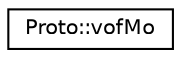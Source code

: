 digraph "Graphical Class Hierarchy"
{
  edge [fontname="Helvetica",fontsize="10",labelfontname="Helvetica",labelfontsize="10"];
  node [fontname="Helvetica",fontsize="10",shape=record];
  rankdir="LR";
  Node0 [label="Proto::vofMo",height=0.2,width=0.4,color="black", fillcolor="white", style="filled",URL="$classProto_1_1vofMo.html"];
}
